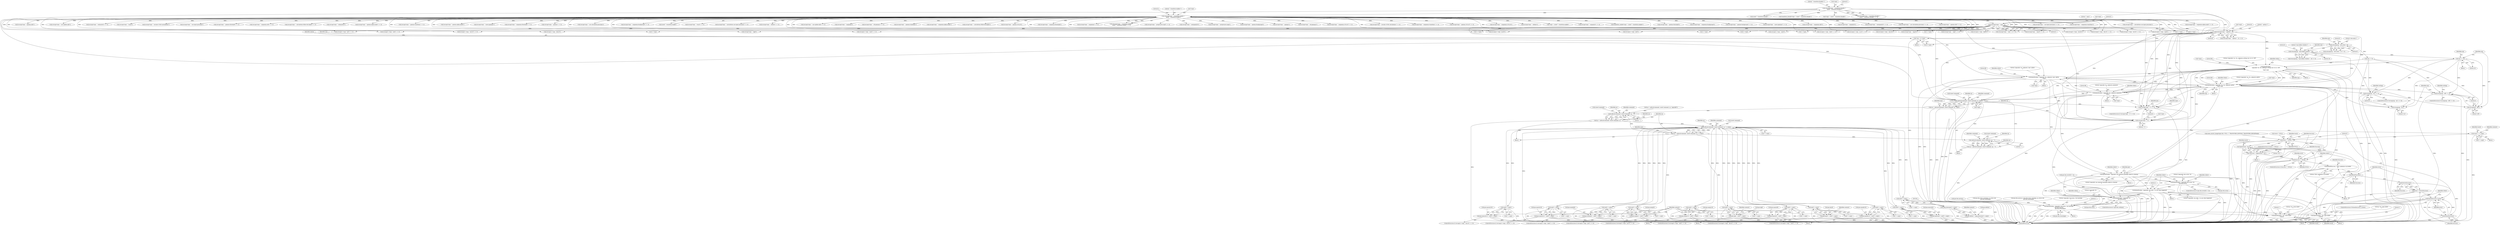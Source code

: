 digraph "0_Android_9d4853418ab2f754c2b63e091c29c5529b8b86ca_94@pointer" {
"1001334" [label="(Call,arg += 19)"];
"1001325" [label="(Call,strncmp(arg, \"max-inflate-window:\", 19))"];
"1001310" [label="(Call,strncmp(arg, \"arm-neon:\", 9))"];
"1001294" [label="(Call,*arg = 9+*argv)"];
"1001286" [label="(Call,strncmp(*argv, \"--option=\", 9))"];
"1001073" [label="(Call,strncmp(*argv, \"--max\", 5))"];
"1000582" [label="(Call,strncmp(*argv, \"--transform-enable=\",\n sizeof \"--transform-enable\"))"];
"1000560" [label="(Call,strncmp(*argv, \"--transform-disable=\",\n sizeof \"--transform-disable\"))"];
"1001348" [label="(Call,strcmp(arg, \"off\") == 0)"];
"1001349" [label="(Call,strcmp(arg, \"off\"))"];
"1001358" [label="(Call,strcmp(arg, \"on\") == 0)"];
"1001359" [label="(Call,strcmp(arg, \"on\"))"];
"1001368" [label="(Call,fprintf(stderr,\n \"pngvalid: %s: %s: unknown setting (use 'on' or 'off')\n\",\n *argv, arg))"];
"1000373" [label="(Call,strcmp(*argv, \"-v\") == 0)"];
"1000374" [label="(Call,strcmp(*argv, \"-v\"))"];
"1001227" [label="(Call,fprintf(stderr, \"pngvalid: %s: unknown 'max' option\n\", *argv))"];
"1001339" [label="(Call,fprintf(stderr, \"pngvalid: %s: %s: unknown option\n\", *argv, arg))"];
"1001409" [label="(Call,fprintf(stderr, \"pngvalid: %s: unknown argument\n\", *argv))"];
"1001429" [label="(Call,safecat(command, sizeof command, cp, *argv))"];
"1001427" [label="(Call,cp = safecat(command, sizeof command, cp, *argv))"];
"1000356" [label="(Call,safecat(command, sizeof command, cp, \" \"))"];
"1000354" [label="(Call,cp = safecat(command, sizeof command, cp, \" \"))"];
"1000364" [label="(Call,safecat(command, sizeof command, cp, *++argv))"];
"1000362" [label="(Call,cp = safecat(command, sizeof command, cp, *++argv))"];
"1001421" [label="(Call,safecat(command, sizeof command, cp, \" \"))"];
"1001419" [label="(Call,cp = safecat(command, sizeof command, cp, \" \"))"];
"1001035" [label="(Call,atoi(*++argv))"];
"1001033" [label="(Call,(png_byte)atoi(*++argv))"];
"1001029" [label="(Call,pm.sbitlow = (png_byte)atoi(*++argv))"];
"1001058" [label="(Call,touch = *++argv)"];
"1001791" [label="(Call,touch != NULL)"];
"1001798" [label="(Call,fopen(touch, \"wt\"))"];
"1001796" [label="(Call,*fsuccess = fopen(touch, \"wt\"))"];
"1001802" [label="(Call,fsuccess != NULL)"];
"1001810" [label="(Call,fprintf(fsuccess, \"PNG validation succeeded\n\"))"];
"1001813" [label="(Call,fflush(fsuccess))"];
"1001817" [label="(Call,ferror(fsuccess))"];
"1001815" [label="(Call,error = ferror(fsuccess))"];
"1001820" [label="(Call,fclose(fsuccess) || error)"];
"1001821" [label="(Call,fclose(fsuccess))"];
"1001825" [label="(Call,fprintf(stderr, \"%s: write failed\n\", touch))"];
"1001833" [label="(Call,fprintf(stderr, \"%s: open failed\n\", touch))"];
"1001095" [label="(Call,atof(*++argv))"];
"1001091" [label="(Call,pm.maxabs8 = atof(*++argv))"];
"1001113" [label="(Call,atof(*++argv))"];
"1001109" [label="(Call,pm.maxabs16 = atof(*++argv))"];
"1001131" [label="(Call,atof(*++argv))"];
"1001127" [label="(Call,pm.maxcalc8 = atof(*++argv))"];
"1001149" [label="(Call,atof(*++argv))"];
"1001145" [label="(Call,pm.maxcalc16 = atof(*++argv))"];
"1001167" [label="(Call,atof(*++argv))"];
"1001163" [label="(Call,pm.maxout8 = atof(*++argv))"];
"1001185" [label="(Call,atof(*++argv))"];
"1001181" [label="(Call,pm.maxout16 = atof(*++argv))"];
"1001203" [label="(Call,atof(*++argv))"];
"1001199" [label="(Call,pm.maxpc8 = atof(*++argv))"];
"1001221" [label="(Call,atof(*++argv))"];
"1001217" [label="(Call,pm.maxpc16 = atof(*++argv))"];
"1001253" [label="(Call,atof(*++argv))"];
"1001249" [label="(Call,pm.log8 = atof(*++argv))"];
"1001276" [label="(Call,atof(*++argv))"];
"1001272" [label="(Call,pm.log16 = atof(*++argv))"];
"1001640" [label="(Call,fprintf(stderr, \"pngvalid: test aborted (probably failed in cleanup)\n\"))"];
"1001661" [label="(Call,fprintf(stderr, \"pngvalid: first error: %s\n\", pm.this.error))"];
"1001669" [label="(Call,fprintf(stderr, \"pngvalid: run with -v to see what happened\n\"))"];
"1001767" [label="(Call,fprintf(stderr, \"pngvalid: %s\n\", pm.this.error))"];
"1001775" [label="(Call,fprintf(stderr, \"pngvalid: %d errors, %d warnings\n\", pm.this.nerrors,\n          pm.this.nwarnings))"];
"1000369" [label="(Call,*++argv)"];
"1001431" [label="(Call,sizeof command)"];
"1001671" [label="(Literal,\"pngvalid: run with -v to see what happened\n\")"];
"1001819" [label="(ControlStructure,if (fclose(fsuccess) || error))"];
"1000933" [label="(Call,strcmp(*argv, \"--use-input-precision\") == 0)"];
"1000712" [label="(Call,strcmp(*argv, \"--nogamma-transform\"))"];
"1000960" [label="(Call,strcmp(*argv, \"--calculations-use-input-precision\"))"];
"1001415" [label="(Literal,99)"];
"1001329" [label="(Literal,0)"];
"1001190" [label="(ControlStructure,if (strcmp(5+*argv, \"pc8\") == 0))"];
"1001336" [label="(Literal,19)"];
"1001146" [label="(Call,pm.maxcalc16)"];
"1001412" [label="(Call,*argv)"];
"1000839" [label="(Call,strcmp(*argv, \"--nogamma-alpha-mode\") == 0)"];
"1001661" [label="(Call,fprintf(stderr, \"pngvalid: first error: %s\n\", pm.this.error))"];
"1000588" [label="(Literal,0)"];
"1001193" [label="(Call,5+*argv)"];
"1000725" [label="(Call,strcmp(*argv, \"--gamma-sbit\"))"];
"1001281" [label="(Identifier,catmore)"];
"1001210" [label="(Call,strcmp(5+*argv, \"pc16\"))"];
"1000922" [label="(Call,strcmp(*argv, \"--use-update-info\"))"];
"1001429" [label="(Call,safecat(command, sizeof command, cp, *argv))"];
"1000365" [label="(Identifier,command)"];
"1001362" [label="(Literal,0)"];
"1001433" [label="(Identifier,cp)"];
"1001175" [label="(Call,5+*argv)"];
"1001002" [label="(Call,strcmp(*argv, \"--exhaustive\") == 0)"];
"1001783" [label="(Call,pm.this.nwarnings)"];
"1000564" [label="(Call,sizeof \"--transform-disable\")"];
"1001361" [label="(Literal,\"on\")"];
"1000573" [label="(Call,transform_disable(*argv + sizeof \"--transform-disable\"))"];
"1001434" [label="(Call,*argv)"];
"1001091" [label="(Call,pm.maxabs8 = atof(*++argv))"];
"1001227" [label="(Call,fprintf(stderr, \"pngvalid: %s: unknown 'max' option\n\", *argv))"];
"1001748" [label="(Call,pm.this.treat_warnings_as_errors &&\n       pm.this.nwarnings)"];
"1001311" [label="(Identifier,arg)"];
"1001109" [label="(Call,pm.maxabs16 = atof(*++argv))"];
"1001296" [label="(Call,9+*argv)"];
"1001815" [label="(Call,error = ferror(fsuccess))"];
"1001669" [label="(Call,fprintf(stderr, \"pngvalid: run with -v to see what happened\n\"))"];
"1001049" [label="(Call,strcmp(*argv, \"--touch\"))"];
"1000347" [label="(Identifier,argc)"];
"1001641" [label="(Identifier,stderr)"];
"1000973" [label="(Call,strcmp(*argv, \"--assume-16-bit-calculations\"))"];
"1001226" [label="(Block,)"];
"1001370" [label="(Literal,\"pngvalid: %s: %s: unknown setting (use 'on' or 'off')\n\")"];
"1001796" [label="(Call,*fsuccess = fopen(touch, \"wt\"))"];
"1001813" [label="(Call,fflush(fsuccess))"];
"1000934" [label="(Call,strcmp(*argv, \"--use-input-precision\"))"];
"1001812" [label="(Literal,\"PNG validation succeeded\n\")"];
"1000660" [label="(Call,strcmp(*argv, \"--gamma-threshold\") == 0)"];
"1001342" [label="(Call,*argv)"];
"1001430" [label="(Identifier,command)"];
"1001217" [label="(Call,pm.maxpc16 = atof(*++argv))"];
"1001100" [label="(ControlStructure,if (strcmp(5+*argv, \"abs16\") == 0))"];
"1001663" [label="(Literal,\"pngvalid: first error: %s\n\")"];
"1000743" [label="(Call,strcmp(*argv, \"--nogamma-sbit\") == 0)"];
"1001186" [label="(Call,*++argv)"];
"1000391" [label="(Identifier,argv)"];
"1001181" [label="(Call,pm.maxout16 = atof(*++argv))"];
"1000985" [label="(Call,strcmp(*argv, \"--calculations-follow-bit-depth\") == 0)"];
"1000210" [label="(Call,cp = safecat(command, sizeof command, cp, \"pngvalid\"))"];
"1001421" [label="(Call,safecat(command, sizeof command, cp, \" \"))"];
"1001367" [label="(Block,)"];
"1001163" [label="(Call,pm.maxout8 = atof(*++argv))"];
"1001770" [label="(Call,pm.this.error)"];
"1001003" [label="(Call,strcmp(*argv, \"--exhaustive\"))"];
"1001319" [label="(Call,arg += 9)"];
"1000820" [label="(Call,strcmp(*argv, \"--gamma-alpha-mode\") == 0)"];
"1001799" [label="(Identifier,touch)"];
"1000376" [label="(Identifier,argv)"];
"1001825" [label="(Call,fprintf(stderr, \"%s: write failed\n\", touch))"];
"1001823" [label="(Identifier,error)"];
"1001110" [label="(Call,pm.maxabs16)"];
"1001254" [label="(Call,*++argv)"];
"1001156" [label="(Call,strcmp(5+*argv, \"out8\"))"];
"1000692" [label="(Call,strcmp(*argv, \"--gamma-transform\") == 0)"];
"1001182" [label="(Call,pm.maxout16)"];
"1000382" [label="(Identifier,pm)"];
"1001334" [label="(Call,arg += 19)"];
"1000582" [label="(Call,strncmp(*argv, \"--transform-enable=\",\n sizeof \"--transform-enable\"))"];
"1001074" [label="(Call,*argv)"];
"1001033" [label="(Call,(png_byte)atoi(*++argv))"];
"1001346" [label="(Literal,99)"];
"1000358" [label="(Call,sizeof command)"];
"1000362" [label="(Call,cp = safecat(command, sizeof command, cp, *++argv))"];
"1001832" [label="(Block,)"];
"1001132" [label="(Call,*++argv)"];
"1001816" [label="(Identifier,error)"];
"1001103" [label="(Call,5+*argv)"];
"1000821" [label="(Call,strcmp(*argv, \"--gamma-alpha-mode\"))"];
"1001422" [label="(Identifier,command)"];
"1000879" [label="(Call,strcmp(*argv, \"--more-gammas\"))"];
"1001340" [label="(Identifier,stderr)"];
"1001794" [label="(Block,)"];
"1001057" [label="(Block,)"];
"1000679" [label="(Call,strcmp(*argv, \"--nogamma-threshold\") == 0)"];
"1001821" [label="(Call,fclose(fsuccess))"];
"1001840" [label="(Literal,0)"];
"1000603" [label="(Call,strcmp(*argv, \"--gamma\") == 0)"];
"1001776" [label="(Identifier,stderr)"];
"1001239" [label="(Call,strcmp(*argv, \"--log8\") == 0)"];
"1001114" [label="(Call,*++argv)"];
"1001804" [label="(Identifier,NULL)"];
"1001059" [label="(Identifier,touch)"];
"1001810" [label="(Call,fprintf(fsuccess, \"PNG validation succeeded\n\"))"];
"1001800" [label="(Literal,\"wt\")"];
"1001411" [label="(Literal,\"pngvalid: %s: unknown argument\n\")"];
"1001233" [label="(Literal,99)"];
"1001191" [label="(Call,strcmp(5+*argv, \"pc8\") == 0)"];
"1001185" [label="(Call,atof(*++argv))"];
"1000585" [label="(Literal,\"--transform-enable=\")"];
"1000349" [label="(Block,)"];
"1001814" [label="(Identifier,fsuccess)"];
"1000947" [label="(Call,strcmp(*argv, \"--use-calculation-precision\"))"];
"1000563" [label="(Literal,\"--transform-disable=\")"];
"1001652" [label="(Call,pm.this.error[0] != 0)"];
"1001797" [label="(Identifier,fsuccess)"];
"1001310" [label="(Call,strncmp(arg, \"arm-neon:\", 9))"];
"1001291" [label="(Literal,0)"];
"1001798" [label="(Call,fopen(touch, \"wt\"))"];
"1001647" [label="(Identifier,pm)"];
"1001035" [label="(Call,atoi(*++argv))"];
"1001350" [label="(Identifier,arg)"];
"1001828" [label="(Identifier,touch)"];
"1001325" [label="(Call,strncmp(arg, \"max-inflate-window:\", 19))"];
"1001344" [label="(Identifier,arg)"];
"1001221" [label="(Call,atof(*++argv))"];
"1001119" [label="(Call,strcmp(5+*argv, \"calc8\") == 0)"];
"1001775" [label="(Call,fprintf(stderr, \"pngvalid: %d errors, %d warnings\n\", pm.this.nerrors,\n          pm.this.nwarnings))"];
"1001084" [label="(Call,strcmp(5+*argv, \"abs8\"))"];
"1000561" [label="(Call,*argv)"];
"1001349" [label="(Call,strcmp(arg, \"off\"))"];
"1001131" [label="(Call,atof(*++argv))"];
"1001173" [label="(Call,strcmp(5+*argv, \"out16\") == 0)"];
"1000372" [label="(ControlStructure,if (strcmp(*argv, \"-v\") == 0))"];
"1001651" [label="(ControlStructure,if (pm.this.error[0] != 0))"];
"1000807" [label="(Call,strcmp(*argv, \"--nogamma-background\") == 0)"];
"1001408" [label="(Block,)"];
"1001835" [label="(Literal,\"%s: open failed\n\")"];
"1001276" [label="(Call,atof(*++argv))"];
"1000586" [label="(Call,sizeof \"--transform-enable\")"];
"1001127" [label="(Call,pm.maxcalc8 = atof(*++argv))"];
"1001048" [label="(Call,strcmp(*argv, \"--touch\") == 0)"];
"1000959" [label="(Call,strcmp(*argv, \"--calculations-use-input-precision\") == 0)"];
"1001650" [label="(Block,)"];
"1001060" [label="(Call,*++argv)"];
"1001145" [label="(Call,pm.maxcalc16 = atof(*++argv))"];
"1001327" [label="(Literal,\"max-inflate-window:\")"];
"1000583" [label="(Call,*argv)"];
"1001120" [label="(Call,strcmp(5+*argv, \"calc8\"))"];
"1001272" [label="(Call,pm.log16 = atof(*++argv))"];
"1001019" [label="(Call,strcmp(*argv, \"--sbitlow\") == 0)"];
"1001273" [label="(Call,pm.log16)"];
"1000360" [label="(Identifier,cp)"];
"1000378" [label="(Literal,0)"];
"1001324" [label="(Call,strncmp(arg, \"max-inflate-window:\", 19) == 0)"];
"1001352" [label="(Literal,0)"];
"1001218" [label="(Call,pm.maxpc16)"];
"1001670" [label="(Identifier,stderr)"];
"1000158" [label="(Call,touch = NULL)"];
"1001314" [label="(Literal,0)"];
"1001095" [label="(Call,atof(*++argv))"];
"1001118" [label="(ControlStructure,if (strcmp(5+*argv, \"calc8\") == 0))"];
"1001822" [label="(Identifier,fsuccess)"];
"1001102" [label="(Call,strcmp(5+*argv, \"abs16\"))"];
"1000357" [label="(Identifier,command)"];
"1001036" [label="(Call,*++argv)"];
"1001792" [label="(Identifier,touch)"];
"1000363" [label="(Identifier,cp)"];
"1000374" [label="(Call,strcmp(*argv, \"-v\"))"];
"1001263" [label="(Call,strcmp(*argv, \"--log16\"))"];
"1001208" [label="(ControlStructure,if (strcmp(5+*argv, \"pc16\") == 0))"];
"1001309" [label="(Call,strncmp(arg, \"arm-neon:\", 9) == 0)"];
"1001137" [label="(Call,strcmp(5+*argv, \"calc16\") == 0)"];
"1001834" [label="(Identifier,stderr)"];
"1000921" [label="(Call,strcmp(*argv, \"--use-update-info\") == 0)"];
"1001222" [label="(Call,*++argv)"];
"1000648" [label="(Call,strcmp(*argv, \"--nogamma\"))"];
"1000891" [label="(Call,strcmp(*argv, \"--all-gammas\") == 0)"];
"1001092" [label="(Call,pm.maxabs8)"];
"1001811" [label="(Identifier,fsuccess)"];
"1001826" [label="(Identifier,stderr)"];
"1001271" [label="(Block,)"];
"1001250" [label="(Call,pm.log8)"];
"1001827" [label="(Literal,\"%s: write failed\n\")"];
"1001228" [label="(Identifier,stderr)"];
"1000356" [label="(Call,safecat(command, sizeof command, cp, \" \"))"];
"1000693" [label="(Call,strcmp(*argv, \"--gamma-transform\"))"];
"1000840" [label="(Call,strcmp(*argv, \"--nogamma-alpha-mode\"))"];
"1001085" [label="(Call,5+*argv)"];
"1001368" [label="(Call,fprintf(stderr,\n \"pngvalid: %s: %s: unknown setting (use 'on' or 'off')\n\",\n *argv, arg))"];
"1000986" [label="(Call,strcmp(*argv, \"--calculations-follow-bit-depth\"))"];
"1000757" [label="(Call,strcmp(*argv, \"--gamma-16-to-8\"))"];
"1001078" [label="(Literal,0)"];
"1000354" [label="(Call,cp = safecat(command, sizeof command, cp, \" \"))"];
"1001760" [label="(ControlStructure,if (!pm.this.verbose))"];
"1001354" [label="(Identifier,setting)"];
"1001076" [label="(Literal,\"--max\")"];
"1001200" [label="(Call,pm.maxpc8)"];
"1001347" [label="(ControlStructure,if (strcmp(arg, \"off\") == 0))"];
"1001423" [label="(Call,sizeof command)"];
"1001801" [label="(ControlStructure,if (fsuccess != NULL))"];
"1000377" [label="(Literal,\"-v\")"];
"1001768" [label="(Identifier,stderr)"];
"1001030" [label="(Call,pm.sbitlow)"];
"1001167" [label="(Call,atof(*++argv))"];
"1001742" [label="(Call,pm.this.nerrors || (pm.this.treat_warnings_as_errors &&\n       pm.this.nwarnings))"];
"1001262" [label="(Call,strcmp(*argv, \"--log16\") == 0)"];
"1001073" [label="(Call,strncmp(*argv, \"--max\", 5))"];
"1001203" [label="(Call,atof(*++argv))"];
"1001369" [label="(Identifier,stderr)"];
"1001767" [label="(Call,fprintf(stderr, \"pngvalid: %s\n\", pm.this.error))"];
"1001230" [label="(Call,*argv)"];
"1001083" [label="(Call,strcmp(5+*argv, \"abs8\") == 0)"];
"1001803" [label="(Identifier,fsuccess)"];
"1000680" [label="(Call,strcmp(*argv, \"--nogamma-threshold\"))"];
"1001155" [label="(Call,strcmp(5+*argv, \"out8\") == 0)"];
"1000647" [label="(Call,strcmp(*argv, \"--nogamma\") == 0)"];
"1000581" [label="(Call,strncmp(*argv, \"--transform-enable=\",\n sizeof \"--transform-enable\") == 0)"];
"1000366" [label="(Call,sizeof command)"];
"1000906" [label="(Call,strcmp(*argv, \"--progressive-read\") == 0)"];
"1000866" [label="(Call,strcmp(*argv, \"--noexpand16\"))"];
"1000907" [label="(Call,strcmp(*argv, \"--progressive-read\"))"];
"1000789" [label="(Call,strcmp(*argv, \"--gamma-background\"))"];
"1001290" [label="(Literal,9)"];
"1001072" [label="(Call,strncmp(*argv, \"--max\", 5) == 0)"];
"1001338" [label="(Block,)"];
"1000201" [label="(Call,store_ensure_image(&pm.this, NULL, 2, TRANSFORM_ROWMAX, TRANSFORM_HEIGHTMAX))"];
"1001209" [label="(Call,strcmp(5+*argv, \"pc16\") == 0)"];
"1001805" [label="(Block,)"];
"1000375" [label="(Call,*argv)"];
"1001341" [label="(Literal,\"pngvalid: %s: %s: unknown option\n\")"];
"1001820" [label="(Call,fclose(fsuccess) || error)"];
"1000604" [label="(Call,strcmp(*argv, \"--gamma\"))"];
"1001410" [label="(Identifier,stderr)"];
"1001077" [label="(Literal,5)"];
"1000892" [label="(Call,strcmp(*argv, \"--all-gammas\"))"];
"1001841" [label="(MethodReturn,int)"];
"1000373" [label="(Call,strcmp(*argv, \"-v\") == 0)"];
"1001040" [label="(Identifier,catmore)"];
"1001302" [label="(Identifier,option)"];
"1001157" [label="(Call,5+*argv)"];
"1001082" [label="(ControlStructure,if (strcmp(5+*argv, \"abs8\") == 0))"];
"1001808" [label="(Identifier,error)"];
"1000775" [label="(Call,strcmp(*argv, \"--nogamma-16-to-8\") == 0)"];
"1001360" [label="(Identifier,arg)"];
"1001330" [label="(Block,)"];
"1001199" [label="(Call,pm.maxpc8 = atof(*++argv))"];
"1001769" [label="(Literal,\"pngvalid: %s\n\")"];
"1001240" [label="(Call,strcmp(*argv, \"--log8\"))"];
"1001128" [label="(Call,pm.maxcalc8)"];
"1001426" [label="(Literal,\" \")"];
"1000574" [label="(Call,*argv + sizeof \"--transform-disable\")"];
"1001168" [label="(Call,*++argv)"];
"1000972" [label="(Call,strcmp(*argv, \"--assume-16-bit-calculations\") == 0)"];
"1001313" [label="(Literal,9)"];
"1001759" [label="(Block,)"];
"1000355" [label="(Identifier,cp)"];
"1001154" [label="(ControlStructure,if (strcmp(5+*argv, \"out8\") == 0))"];
"1001028" [label="(Block,)"];
"1001292" [label="(Block,)"];
"1001359" [label="(Call,strcmp(arg, \"on\"))"];
"1001418" [label="(Block,)"];
"1001172" [label="(ControlStructure,if (strcmp(5+*argv, \"out16\") == 0))"];
"1001428" [label="(Identifier,cp)"];
"1001371" [label="(Call,*argv)"];
"1001351" [label="(Literal,\"off\")"];
"1000711" [label="(Call,strcmp(*argv, \"--nogamma-transform\") == 0)"];
"1001294" [label="(Call,*arg = 9+*argv)"];
"1000756" [label="(Call,strcmp(*argv, \"--gamma-16-to-8\") == 0)"];
"1001192" [label="(Call,strcmp(5+*argv, \"pc8\"))"];
"1001289" [label="(Literal,\"--option=\")"];
"1001286" [label="(Call,strncmp(*argv, \"--option=\", 9))"];
"1001357" [label="(ControlStructure,if (strcmp(arg, \"on\") == 0))"];
"1001830" [label="(Literal,1)"];
"1001138" [label="(Call,strcmp(5+*argv, \"calc16\"))"];
"1000776" [label="(Call,strcmp(*argv, \"--nogamma-16-to-8\"))"];
"1001058" [label="(Call,touch = *++argv)"];
"1001258" [label="(Identifier,catmore)"];
"1001020" [label="(Call,strcmp(*argv, \"--sbitlow\"))"];
"1001642" [label="(Literal,\"pngvalid: test aborted (probably failed in cleanup)\n\")"];
"1000596" [label="(Call,*argv + sizeof \"--transform-enable\")"];
"1001335" [label="(Identifier,arg)"];
"1001640" [label="(Call,fprintf(stderr, \"pngvalid: test aborted (probably failed in cleanup)\n\"))"];
"1001312" [label="(Literal,\"arm-neon:\")"];
"1001339" [label="(Call,fprintf(stderr, \"pngvalid: %s: %s: unknown option\n\", *argv, arg))"];
"1001790" [label="(ControlStructure,if (touch != NULL))"];
"1001793" [label="(Identifier,NULL)"];
"1001662" [label="(Identifier,stderr)"];
"1000852" [label="(Call,strcmp(*argv, \"--expand16\") == 0)"];
"1001229" [label="(Literal,\"pngvalid: %s: unknown 'max' option\n\")"];
"1001777" [label="(Literal,\"pngvalid: %d errors, %d warnings\n\")"];
"1001791" [label="(Call,touch != NULL)"];
"1001029" [label="(Call,pm.sbitlow = (png_byte)atoi(*++argv))"];
"1001427" [label="(Call,cp = safecat(command, sizeof command, cp, *argv))"];
"1001113" [label="(Call,atof(*++argv))"];
"1000559" [label="(Call,strncmp(*argv, \"--transform-disable=\",\n sizeof \"--transform-disable\") == 0)"];
"1001096" [label="(Call,*++argv)"];
"1001149" [label="(Call,atof(*++argv))"];
"1001838" [label="(Literal,1)"];
"1000595" [label="(Call,transform_enable(*argv + sizeof \"--transform-enable\"))"];
"1001121" [label="(Call,5+*argv)"];
"1001364" [label="(Identifier,setting)"];
"1000661" [label="(Call,strcmp(*argv, \"--gamma-threshold\"))"];
"1001348" [label="(Call,strcmp(arg, \"off\") == 0)"];
"1001802" [label="(Call,fsuccess != NULL)"];
"1000808" [label="(Call,strcmp(*argv, \"--nogamma-background\"))"];
"1001235" [label="(Identifier,catmore)"];
"1001358" [label="(Call,strcmp(arg, \"on\") == 0)"];
"1001836" [label="(Identifier,touch)"];
"1001419" [label="(Call,cp = safecat(command, sizeof command, cp, \" \"))"];
"1001824" [label="(Block,)"];
"1001425" [label="(Identifier,cp)"];
"1001818" [label="(Identifier,fsuccess)"];
"1000368" [label="(Identifier,cp)"];
"1001373" [label="(Identifier,arg)"];
"1000788" [label="(Call,strcmp(*argv, \"--gamma-background\") == 0)"];
"1001326" [label="(Identifier,arg)"];
"1001664" [label="(Call,pm.this.error)"];
"1001833" [label="(Call,fprintf(stderr, \"%s: open failed\n\", touch))"];
"1000361" [label="(Literal,\" \")"];
"1000364" [label="(Call,safecat(command, sizeof command, cp, *++argv))"];
"1001789" [label="(Literal,1)"];
"1000878" [label="(Call,strcmp(*argv, \"--more-gammas\") == 0)"];
"1001064" [label="(Identifier,catmore)"];
"1001295" [label="(Identifier,arg)"];
"1000566" [label="(Literal,0)"];
"1001817" [label="(Call,ferror(fsuccess))"];
"1001139" [label="(Call,5+*argv)"];
"1000744" [label="(Call,strcmp(*argv, \"--nogamma-sbit\"))"];
"1001164" [label="(Call,pm.maxout8)"];
"1001174" [label="(Call,strcmp(5+*argv, \"out16\"))"];
"1001673" [label="(Literal,1)"];
"1001639" [label="(Block,)"];
"1000853" [label="(Call,strcmp(*argv, \"--expand16\"))"];
"1000865" [label="(Call,strcmp(*argv, \"--noexpand16\") == 0)"];
"1000946" [label="(Call,strcmp(*argv, \"--use-calculation-precision\") == 0)"];
"1000560" [label="(Call,strncmp(*argv, \"--transform-disable=\",\n sizeof \"--transform-disable\"))"];
"1001277" [label="(Call,*++argv)"];
"1001778" [label="(Call,pm.this.nerrors)"];
"1001420" [label="(Identifier,cp)"];
"1001328" [label="(Literal,19)"];
"1001150" [label="(Call,*++argv)"];
"1001409" [label="(Call,fprintf(stderr, \"pngvalid: %s: unknown argument\n\", *argv))"];
"1001285" [label="(Call,strncmp(*argv, \"--option=\", 9) == 0)"];
"1001253" [label="(Call,atof(*++argv))"];
"1001248" [label="(Block,)"];
"1001211" [label="(Call,5+*argv)"];
"1001249" [label="(Call,pm.log8 = atof(*++argv))"];
"1001375" [label="(Literal,99)"];
"1001204" [label="(Call,*++argv)"];
"1001136" [label="(ControlStructure,if (strcmp(5+*argv, \"calc16\") == 0))"];
"1001287" [label="(Call,*argv)"];
"1000724" [label="(Call,strcmp(*argv, \"--gamma-sbit\") == 0)"];
"1001101" [label="(Call,strcmp(5+*argv, \"abs16\") == 0)"];
"1001334" -> "1001330"  [label="AST: "];
"1001334" -> "1001336"  [label="CFG: "];
"1001335" -> "1001334"  [label="AST: "];
"1001336" -> "1001334"  [label="AST: "];
"1001350" -> "1001334"  [label="CFG: "];
"1001325" -> "1001334"  [label="DDG: "];
"1001334" -> "1001348"  [label="DDG: "];
"1001334" -> "1001349"  [label="DDG: "];
"1001334" -> "1001358"  [label="DDG: "];
"1001334" -> "1001359"  [label="DDG: "];
"1001334" -> "1001368"  [label="DDG: "];
"1001325" -> "1001324"  [label="AST: "];
"1001325" -> "1001328"  [label="CFG: "];
"1001326" -> "1001325"  [label="AST: "];
"1001327" -> "1001325"  [label="AST: "];
"1001328" -> "1001325"  [label="AST: "];
"1001329" -> "1001325"  [label="CFG: "];
"1001325" -> "1001324"  [label="DDG: "];
"1001325" -> "1001324"  [label="DDG: "];
"1001325" -> "1001324"  [label="DDG: "];
"1001310" -> "1001325"  [label="DDG: "];
"1001325" -> "1001339"  [label="DDG: "];
"1001310" -> "1001309"  [label="AST: "];
"1001310" -> "1001313"  [label="CFG: "];
"1001311" -> "1001310"  [label="AST: "];
"1001312" -> "1001310"  [label="AST: "];
"1001313" -> "1001310"  [label="AST: "];
"1001314" -> "1001310"  [label="CFG: "];
"1001310" -> "1001309"  [label="DDG: "];
"1001310" -> "1001309"  [label="DDG: "];
"1001310" -> "1001309"  [label="DDG: "];
"1001294" -> "1001310"  [label="DDG: "];
"1001310" -> "1001319"  [label="DDG: "];
"1001294" -> "1001292"  [label="AST: "];
"1001294" -> "1001296"  [label="CFG: "];
"1001295" -> "1001294"  [label="AST: "];
"1001296" -> "1001294"  [label="AST: "];
"1001302" -> "1001294"  [label="CFG: "];
"1001294" -> "1001841"  [label="DDG: "];
"1001286" -> "1001294"  [label="DDG: "];
"1001286" -> "1001285"  [label="AST: "];
"1001286" -> "1001290"  [label="CFG: "];
"1001287" -> "1001286"  [label="AST: "];
"1001289" -> "1001286"  [label="AST: "];
"1001290" -> "1001286"  [label="AST: "];
"1001291" -> "1001286"  [label="CFG: "];
"1001286" -> "1000373"  [label="DDG: "];
"1001286" -> "1000374"  [label="DDG: "];
"1001286" -> "1001285"  [label="DDG: "];
"1001286" -> "1001285"  [label="DDG: "];
"1001286" -> "1001285"  [label="DDG: "];
"1001073" -> "1001286"  [label="DDG: "];
"1000582" -> "1001286"  [label="DDG: "];
"1001286" -> "1001296"  [label="DDG: "];
"1001286" -> "1001339"  [label="DDG: "];
"1001286" -> "1001368"  [label="DDG: "];
"1001286" -> "1001409"  [label="DDG: "];
"1001286" -> "1001429"  [label="DDG: "];
"1001073" -> "1001072"  [label="AST: "];
"1001073" -> "1001077"  [label="CFG: "];
"1001074" -> "1001073"  [label="AST: "];
"1001076" -> "1001073"  [label="AST: "];
"1001077" -> "1001073"  [label="AST: "];
"1001078" -> "1001073"  [label="CFG: "];
"1001073" -> "1000373"  [label="DDG: "];
"1001073" -> "1000374"  [label="DDG: "];
"1001073" -> "1001072"  [label="DDG: "];
"1001073" -> "1001072"  [label="DDG: "];
"1001073" -> "1001072"  [label="DDG: "];
"1000582" -> "1001073"  [label="DDG: "];
"1001073" -> "1001083"  [label="DDG: "];
"1001073" -> "1001084"  [label="DDG: "];
"1001073" -> "1001085"  [label="DDG: "];
"1001073" -> "1001101"  [label="DDG: "];
"1001073" -> "1001102"  [label="DDG: "];
"1001073" -> "1001103"  [label="DDG: "];
"1001073" -> "1001119"  [label="DDG: "];
"1001073" -> "1001120"  [label="DDG: "];
"1001073" -> "1001121"  [label="DDG: "];
"1001073" -> "1001137"  [label="DDG: "];
"1001073" -> "1001138"  [label="DDG: "];
"1001073" -> "1001139"  [label="DDG: "];
"1001073" -> "1001155"  [label="DDG: "];
"1001073" -> "1001156"  [label="DDG: "];
"1001073" -> "1001157"  [label="DDG: "];
"1001073" -> "1001173"  [label="DDG: "];
"1001073" -> "1001174"  [label="DDG: "];
"1001073" -> "1001175"  [label="DDG: "];
"1001073" -> "1001191"  [label="DDG: "];
"1001073" -> "1001192"  [label="DDG: "];
"1001073" -> "1001193"  [label="DDG: "];
"1001073" -> "1001209"  [label="DDG: "];
"1001073" -> "1001210"  [label="DDG: "];
"1001073" -> "1001211"  [label="DDG: "];
"1001073" -> "1001227"  [label="DDG: "];
"1001073" -> "1001239"  [label="DDG: "];
"1001073" -> "1001240"  [label="DDG: "];
"1001073" -> "1001262"  [label="DDG: "];
"1001073" -> "1001263"  [label="DDG: "];
"1001073" -> "1001429"  [label="DDG: "];
"1000582" -> "1000581"  [label="AST: "];
"1000582" -> "1000586"  [label="CFG: "];
"1000583" -> "1000582"  [label="AST: "];
"1000585" -> "1000582"  [label="AST: "];
"1000586" -> "1000582"  [label="AST: "];
"1000588" -> "1000582"  [label="CFG: "];
"1000582" -> "1000373"  [label="DDG: "];
"1000582" -> "1000374"  [label="DDG: "];
"1000582" -> "1000581"  [label="DDG: "];
"1000582" -> "1000581"  [label="DDG: "];
"1000560" -> "1000582"  [label="DDG: "];
"1000582" -> "1000595"  [label="DDG: "];
"1000582" -> "1000596"  [label="DDG: "];
"1000582" -> "1000603"  [label="DDG: "];
"1000582" -> "1000604"  [label="DDG: "];
"1000582" -> "1000647"  [label="DDG: "];
"1000582" -> "1000648"  [label="DDG: "];
"1000582" -> "1000660"  [label="DDG: "];
"1000582" -> "1000661"  [label="DDG: "];
"1000582" -> "1000679"  [label="DDG: "];
"1000582" -> "1000680"  [label="DDG: "];
"1000582" -> "1000692"  [label="DDG: "];
"1000582" -> "1000693"  [label="DDG: "];
"1000582" -> "1000711"  [label="DDG: "];
"1000582" -> "1000712"  [label="DDG: "];
"1000582" -> "1000724"  [label="DDG: "];
"1000582" -> "1000725"  [label="DDG: "];
"1000582" -> "1000743"  [label="DDG: "];
"1000582" -> "1000744"  [label="DDG: "];
"1000582" -> "1000756"  [label="DDG: "];
"1000582" -> "1000757"  [label="DDG: "];
"1000582" -> "1000775"  [label="DDG: "];
"1000582" -> "1000776"  [label="DDG: "];
"1000582" -> "1000788"  [label="DDG: "];
"1000582" -> "1000789"  [label="DDG: "];
"1000582" -> "1000807"  [label="DDG: "];
"1000582" -> "1000808"  [label="DDG: "];
"1000582" -> "1000820"  [label="DDG: "];
"1000582" -> "1000821"  [label="DDG: "];
"1000582" -> "1000839"  [label="DDG: "];
"1000582" -> "1000840"  [label="DDG: "];
"1000582" -> "1000852"  [label="DDG: "];
"1000582" -> "1000853"  [label="DDG: "];
"1000582" -> "1000865"  [label="DDG: "];
"1000582" -> "1000866"  [label="DDG: "];
"1000582" -> "1000878"  [label="DDG: "];
"1000582" -> "1000879"  [label="DDG: "];
"1000582" -> "1000891"  [label="DDG: "];
"1000582" -> "1000892"  [label="DDG: "];
"1000582" -> "1000906"  [label="DDG: "];
"1000582" -> "1000907"  [label="DDG: "];
"1000582" -> "1000921"  [label="DDG: "];
"1000582" -> "1000922"  [label="DDG: "];
"1000582" -> "1000933"  [label="DDG: "];
"1000582" -> "1000934"  [label="DDG: "];
"1000582" -> "1000946"  [label="DDG: "];
"1000582" -> "1000947"  [label="DDG: "];
"1000582" -> "1000959"  [label="DDG: "];
"1000582" -> "1000960"  [label="DDG: "];
"1000582" -> "1000972"  [label="DDG: "];
"1000582" -> "1000973"  [label="DDG: "];
"1000582" -> "1000985"  [label="DDG: "];
"1000582" -> "1000986"  [label="DDG: "];
"1000582" -> "1001002"  [label="DDG: "];
"1000582" -> "1001003"  [label="DDG: "];
"1000582" -> "1001019"  [label="DDG: "];
"1000582" -> "1001020"  [label="DDG: "];
"1000582" -> "1001048"  [label="DDG: "];
"1000582" -> "1001049"  [label="DDG: "];
"1000582" -> "1001083"  [label="DDG: "];
"1000582" -> "1001084"  [label="DDG: "];
"1000582" -> "1001085"  [label="DDG: "];
"1000582" -> "1001101"  [label="DDG: "];
"1000582" -> "1001102"  [label="DDG: "];
"1000582" -> "1001103"  [label="DDG: "];
"1000582" -> "1001119"  [label="DDG: "];
"1000582" -> "1001120"  [label="DDG: "];
"1000582" -> "1001121"  [label="DDG: "];
"1000582" -> "1001137"  [label="DDG: "];
"1000582" -> "1001138"  [label="DDG: "];
"1000582" -> "1001139"  [label="DDG: "];
"1000582" -> "1001155"  [label="DDG: "];
"1000582" -> "1001156"  [label="DDG: "];
"1000582" -> "1001157"  [label="DDG: "];
"1000582" -> "1001173"  [label="DDG: "];
"1000582" -> "1001174"  [label="DDG: "];
"1000582" -> "1001175"  [label="DDG: "];
"1000582" -> "1001191"  [label="DDG: "];
"1000582" -> "1001192"  [label="DDG: "];
"1000582" -> "1001193"  [label="DDG: "];
"1000582" -> "1001209"  [label="DDG: "];
"1000582" -> "1001210"  [label="DDG: "];
"1000582" -> "1001211"  [label="DDG: "];
"1000582" -> "1001227"  [label="DDG: "];
"1000582" -> "1001239"  [label="DDG: "];
"1000582" -> "1001240"  [label="DDG: "];
"1000582" -> "1001262"  [label="DDG: "];
"1000582" -> "1001263"  [label="DDG: "];
"1000582" -> "1001429"  [label="DDG: "];
"1000560" -> "1000559"  [label="AST: "];
"1000560" -> "1000564"  [label="CFG: "];
"1000561" -> "1000560"  [label="AST: "];
"1000563" -> "1000560"  [label="AST: "];
"1000564" -> "1000560"  [label="AST: "];
"1000566" -> "1000560"  [label="CFG: "];
"1000560" -> "1000373"  [label="DDG: "];
"1000560" -> "1000374"  [label="DDG: "];
"1000560" -> "1000559"  [label="DDG: "];
"1000560" -> "1000559"  [label="DDG: "];
"1000560" -> "1000573"  [label="DDG: "];
"1000560" -> "1000574"  [label="DDG: "];
"1000560" -> "1001429"  [label="DDG: "];
"1001348" -> "1001347"  [label="AST: "];
"1001348" -> "1001352"  [label="CFG: "];
"1001349" -> "1001348"  [label="AST: "];
"1001352" -> "1001348"  [label="AST: "];
"1001354" -> "1001348"  [label="CFG: "];
"1001360" -> "1001348"  [label="CFG: "];
"1001348" -> "1001841"  [label="DDG: "];
"1001348" -> "1001841"  [label="DDG: "];
"1001319" -> "1001348"  [label="DDG: "];
"1001339" -> "1001348"  [label="DDG: "];
"1001349" -> "1001351"  [label="CFG: "];
"1001350" -> "1001349"  [label="AST: "];
"1001351" -> "1001349"  [label="AST: "];
"1001352" -> "1001349"  [label="CFG: "];
"1001349" -> "1001841"  [label="DDG: "];
"1001319" -> "1001349"  [label="DDG: "];
"1001339" -> "1001349"  [label="DDG: "];
"1001358" -> "1001357"  [label="AST: "];
"1001358" -> "1001362"  [label="CFG: "];
"1001359" -> "1001358"  [label="AST: "];
"1001362" -> "1001358"  [label="AST: "];
"1001364" -> "1001358"  [label="CFG: "];
"1001369" -> "1001358"  [label="CFG: "];
"1001358" -> "1001841"  [label="DDG: "];
"1001358" -> "1001841"  [label="DDG: "];
"1001319" -> "1001358"  [label="DDG: "];
"1001339" -> "1001358"  [label="DDG: "];
"1001359" -> "1001361"  [label="CFG: "];
"1001360" -> "1001359"  [label="AST: "];
"1001361" -> "1001359"  [label="AST: "];
"1001362" -> "1001359"  [label="CFG: "];
"1001359" -> "1001841"  [label="DDG: "];
"1001319" -> "1001359"  [label="DDG: "];
"1001339" -> "1001359"  [label="DDG: "];
"1001368" -> "1001367"  [label="AST: "];
"1001368" -> "1001373"  [label="CFG: "];
"1001369" -> "1001368"  [label="AST: "];
"1001370" -> "1001368"  [label="AST: "];
"1001371" -> "1001368"  [label="AST: "];
"1001373" -> "1001368"  [label="AST: "];
"1001375" -> "1001368"  [label="CFG: "];
"1001368" -> "1001841"  [label="DDG: "];
"1001368" -> "1001841"  [label="DDG: "];
"1001368" -> "1001841"  [label="DDG: "];
"1001368" -> "1000373"  [label="DDG: "];
"1001368" -> "1000374"  [label="DDG: "];
"1001368" -> "1001227"  [label="DDG: "];
"1001368" -> "1001339"  [label="DDG: "];
"1001409" -> "1001368"  [label="DDG: "];
"1001227" -> "1001368"  [label="DDG: "];
"1001339" -> "1001368"  [label="DDG: "];
"1001339" -> "1001368"  [label="DDG: "];
"1001339" -> "1001368"  [label="DDG: "];
"1001319" -> "1001368"  [label="DDG: "];
"1001368" -> "1001409"  [label="DDG: "];
"1001368" -> "1001429"  [label="DDG: "];
"1001368" -> "1001640"  [label="DDG: "];
"1000373" -> "1000372"  [label="AST: "];
"1000373" -> "1000378"  [label="CFG: "];
"1000374" -> "1000373"  [label="AST: "];
"1000378" -> "1000373"  [label="AST: "];
"1000382" -> "1000373"  [label="CFG: "];
"1000391" -> "1000373"  [label="CFG: "];
"1000373" -> "1001841"  [label="DDG: "];
"1000373" -> "1001841"  [label="DDG: "];
"1001339" -> "1000373"  [label="DDG: "];
"1001227" -> "1000373"  [label="DDG: "];
"1001409" -> "1000373"  [label="DDG: "];
"1001429" -> "1000373"  [label="DDG: "];
"1000374" -> "1000377"  [label="CFG: "];
"1000375" -> "1000374"  [label="AST: "];
"1000377" -> "1000374"  [label="AST: "];
"1000378" -> "1000374"  [label="CFG: "];
"1000374" -> "1001841"  [label="DDG: "];
"1001339" -> "1000374"  [label="DDG: "];
"1001227" -> "1000374"  [label="DDG: "];
"1001409" -> "1000374"  [label="DDG: "];
"1001429" -> "1000374"  [label="DDG: "];
"1001227" -> "1001226"  [label="AST: "];
"1001227" -> "1001230"  [label="CFG: "];
"1001228" -> "1001227"  [label="AST: "];
"1001229" -> "1001227"  [label="AST: "];
"1001230" -> "1001227"  [label="AST: "];
"1001233" -> "1001227"  [label="CFG: "];
"1001227" -> "1001841"  [label="DDG: "];
"1001227" -> "1001841"  [label="DDG: "];
"1001409" -> "1001227"  [label="DDG: "];
"1001339" -> "1001227"  [label="DDG: "];
"1001227" -> "1001339"  [label="DDG: "];
"1001227" -> "1001409"  [label="DDG: "];
"1001227" -> "1001429"  [label="DDG: "];
"1001227" -> "1001640"  [label="DDG: "];
"1001339" -> "1001338"  [label="AST: "];
"1001339" -> "1001344"  [label="CFG: "];
"1001340" -> "1001339"  [label="AST: "];
"1001341" -> "1001339"  [label="AST: "];
"1001342" -> "1001339"  [label="AST: "];
"1001344" -> "1001339"  [label="AST: "];
"1001346" -> "1001339"  [label="CFG: "];
"1001339" -> "1001841"  [label="DDG: "];
"1001339" -> "1001841"  [label="DDG: "];
"1001409" -> "1001339"  [label="DDG: "];
"1001339" -> "1001409"  [label="DDG: "];
"1001339" -> "1001429"  [label="DDG: "];
"1001339" -> "1001640"  [label="DDG: "];
"1001409" -> "1001408"  [label="AST: "];
"1001409" -> "1001412"  [label="CFG: "];
"1001410" -> "1001409"  [label="AST: "];
"1001411" -> "1001409"  [label="AST: "];
"1001412" -> "1001409"  [label="AST: "];
"1001415" -> "1001409"  [label="CFG: "];
"1001409" -> "1001841"  [label="DDG: "];
"1001409" -> "1001841"  [label="DDG: "];
"1001409" -> "1001429"  [label="DDG: "];
"1001409" -> "1001640"  [label="DDG: "];
"1001429" -> "1001427"  [label="AST: "];
"1001429" -> "1001434"  [label="CFG: "];
"1001430" -> "1001429"  [label="AST: "];
"1001431" -> "1001429"  [label="AST: "];
"1001433" -> "1001429"  [label="AST: "];
"1001434" -> "1001429"  [label="AST: "];
"1001427" -> "1001429"  [label="CFG: "];
"1001429" -> "1001841"  [label="DDG: "];
"1001429" -> "1001841"  [label="DDG: "];
"1001429" -> "1001427"  [label="DDG: "];
"1001429" -> "1001427"  [label="DDG: "];
"1001429" -> "1001427"  [label="DDG: "];
"1001419" -> "1001429"  [label="DDG: "];
"1001427" -> "1001418"  [label="AST: "];
"1001428" -> "1001427"  [label="AST: "];
"1000347" -> "1001427"  [label="CFG: "];
"1001427" -> "1001841"  [label="DDG: "];
"1001427" -> "1001841"  [label="DDG: "];
"1001427" -> "1000356"  [label="DDG: "];
"1000356" -> "1000354"  [label="AST: "];
"1000356" -> "1000361"  [label="CFG: "];
"1000357" -> "1000356"  [label="AST: "];
"1000358" -> "1000356"  [label="AST: "];
"1000360" -> "1000356"  [label="AST: "];
"1000361" -> "1000356"  [label="AST: "];
"1000354" -> "1000356"  [label="CFG: "];
"1000356" -> "1000354"  [label="DDG: "];
"1000356" -> "1000354"  [label="DDG: "];
"1000356" -> "1000354"  [label="DDG: "];
"1000210" -> "1000356"  [label="DDG: "];
"1000362" -> "1000356"  [label="DDG: "];
"1000354" -> "1000349"  [label="AST: "];
"1000355" -> "1000354"  [label="AST: "];
"1000363" -> "1000354"  [label="CFG: "];
"1000354" -> "1001841"  [label="DDG: "];
"1000354" -> "1000364"  [label="DDG: "];
"1000364" -> "1000362"  [label="AST: "];
"1000364" -> "1000369"  [label="CFG: "];
"1000365" -> "1000364"  [label="AST: "];
"1000366" -> "1000364"  [label="AST: "];
"1000368" -> "1000364"  [label="AST: "];
"1000369" -> "1000364"  [label="AST: "];
"1000362" -> "1000364"  [label="CFG: "];
"1000364" -> "1001841"  [label="DDG: "];
"1000364" -> "1001841"  [label="DDG: "];
"1000364" -> "1000362"  [label="DDG: "];
"1000364" -> "1000362"  [label="DDG: "];
"1000364" -> "1000362"  [label="DDG: "];
"1001185" -> "1000364"  [label="DDG: "];
"1001113" -> "1000364"  [label="DDG: "];
"1001253" -> "1000364"  [label="DDG: "];
"1001149" -> "1000364"  [label="DDG: "];
"1001203" -> "1000364"  [label="DDG: "];
"1001167" -> "1000364"  [label="DDG: "];
"1001131" -> "1000364"  [label="DDG: "];
"1001276" -> "1000364"  [label="DDG: "];
"1001035" -> "1000364"  [label="DDG: "];
"1001221" -> "1000364"  [label="DDG: "];
"1001095" -> "1000364"  [label="DDG: "];
"1000364" -> "1001035"  [label="DDG: "];
"1000364" -> "1001058"  [label="DDG: "];
"1000364" -> "1001095"  [label="DDG: "];
"1000364" -> "1001113"  [label="DDG: "];
"1000364" -> "1001131"  [label="DDG: "];
"1000364" -> "1001149"  [label="DDG: "];
"1000364" -> "1001167"  [label="DDG: "];
"1000364" -> "1001185"  [label="DDG: "];
"1000364" -> "1001203"  [label="DDG: "];
"1000364" -> "1001221"  [label="DDG: "];
"1000364" -> "1001253"  [label="DDG: "];
"1000364" -> "1001276"  [label="DDG: "];
"1000362" -> "1000349"  [label="AST: "];
"1000363" -> "1000362"  [label="AST: "];
"1000376" -> "1000362"  [label="CFG: "];
"1000362" -> "1001841"  [label="DDG: "];
"1000362" -> "1001841"  [label="DDG: "];
"1000362" -> "1001421"  [label="DDG: "];
"1001421" -> "1001419"  [label="AST: "];
"1001421" -> "1001426"  [label="CFG: "];
"1001422" -> "1001421"  [label="AST: "];
"1001423" -> "1001421"  [label="AST: "];
"1001425" -> "1001421"  [label="AST: "];
"1001426" -> "1001421"  [label="AST: "];
"1001419" -> "1001421"  [label="CFG: "];
"1001421" -> "1001419"  [label="DDG: "];
"1001421" -> "1001419"  [label="DDG: "];
"1001421" -> "1001419"  [label="DDG: "];
"1001419" -> "1001418"  [label="AST: "];
"1001420" -> "1001419"  [label="AST: "];
"1001428" -> "1001419"  [label="CFG: "];
"1001419" -> "1001841"  [label="DDG: "];
"1001035" -> "1001033"  [label="AST: "];
"1001035" -> "1001036"  [label="CFG: "];
"1001036" -> "1001035"  [label="AST: "];
"1001033" -> "1001035"  [label="CFG: "];
"1001035" -> "1001841"  [label="DDG: "];
"1001035" -> "1001033"  [label="DDG: "];
"1001033" -> "1001029"  [label="AST: "];
"1001034" -> "1001033"  [label="AST: "];
"1001029" -> "1001033"  [label="CFG: "];
"1001033" -> "1001841"  [label="DDG: "];
"1001033" -> "1001029"  [label="DDG: "];
"1001029" -> "1001028"  [label="AST: "];
"1001030" -> "1001029"  [label="AST: "];
"1001040" -> "1001029"  [label="CFG: "];
"1001029" -> "1001841"  [label="DDG: "];
"1001029" -> "1001841"  [label="DDG: "];
"1001058" -> "1001057"  [label="AST: "];
"1001058" -> "1001060"  [label="CFG: "];
"1001059" -> "1001058"  [label="AST: "];
"1001060" -> "1001058"  [label="AST: "];
"1001064" -> "1001058"  [label="CFG: "];
"1001058" -> "1001841"  [label="DDG: "];
"1001058" -> "1001791"  [label="DDG: "];
"1001791" -> "1001790"  [label="AST: "];
"1001791" -> "1001793"  [label="CFG: "];
"1001792" -> "1001791"  [label="AST: "];
"1001793" -> "1001791"  [label="AST: "];
"1001797" -> "1001791"  [label="CFG: "];
"1001840" -> "1001791"  [label="CFG: "];
"1001791" -> "1001841"  [label="DDG: "];
"1001791" -> "1001841"  [label="DDG: "];
"1001791" -> "1001841"  [label="DDG: "];
"1000158" -> "1001791"  [label="DDG: "];
"1000201" -> "1001791"  [label="DDG: "];
"1001791" -> "1001798"  [label="DDG: "];
"1001791" -> "1001802"  [label="DDG: "];
"1001798" -> "1001796"  [label="AST: "];
"1001798" -> "1001800"  [label="CFG: "];
"1001799" -> "1001798"  [label="AST: "];
"1001800" -> "1001798"  [label="AST: "];
"1001796" -> "1001798"  [label="CFG: "];
"1001798" -> "1001841"  [label="DDG: "];
"1001798" -> "1001796"  [label="DDG: "];
"1001798" -> "1001796"  [label="DDG: "];
"1001798" -> "1001825"  [label="DDG: "];
"1001798" -> "1001833"  [label="DDG: "];
"1001796" -> "1001794"  [label="AST: "];
"1001797" -> "1001796"  [label="AST: "];
"1001803" -> "1001796"  [label="CFG: "];
"1001796" -> "1001841"  [label="DDG: "];
"1001796" -> "1001802"  [label="DDG: "];
"1001802" -> "1001801"  [label="AST: "];
"1001802" -> "1001804"  [label="CFG: "];
"1001803" -> "1001802"  [label="AST: "];
"1001804" -> "1001802"  [label="AST: "];
"1001808" -> "1001802"  [label="CFG: "];
"1001834" -> "1001802"  [label="CFG: "];
"1001802" -> "1001841"  [label="DDG: "];
"1001802" -> "1001841"  [label="DDG: "];
"1001802" -> "1001841"  [label="DDG: "];
"1001802" -> "1001810"  [label="DDG: "];
"1001810" -> "1001805"  [label="AST: "];
"1001810" -> "1001812"  [label="CFG: "];
"1001811" -> "1001810"  [label="AST: "];
"1001812" -> "1001810"  [label="AST: "];
"1001814" -> "1001810"  [label="CFG: "];
"1001810" -> "1001841"  [label="DDG: "];
"1001810" -> "1001813"  [label="DDG: "];
"1001813" -> "1001805"  [label="AST: "];
"1001813" -> "1001814"  [label="CFG: "];
"1001814" -> "1001813"  [label="AST: "];
"1001816" -> "1001813"  [label="CFG: "];
"1001813" -> "1001841"  [label="DDG: "];
"1001813" -> "1001817"  [label="DDG: "];
"1001817" -> "1001815"  [label="AST: "];
"1001817" -> "1001818"  [label="CFG: "];
"1001818" -> "1001817"  [label="AST: "];
"1001815" -> "1001817"  [label="CFG: "];
"1001817" -> "1001815"  [label="DDG: "];
"1001817" -> "1001821"  [label="DDG: "];
"1001815" -> "1001805"  [label="AST: "];
"1001816" -> "1001815"  [label="AST: "];
"1001822" -> "1001815"  [label="CFG: "];
"1001815" -> "1001841"  [label="DDG: "];
"1001815" -> "1001820"  [label="DDG: "];
"1001820" -> "1001819"  [label="AST: "];
"1001820" -> "1001821"  [label="CFG: "];
"1001820" -> "1001823"  [label="CFG: "];
"1001821" -> "1001820"  [label="AST: "];
"1001823" -> "1001820"  [label="AST: "];
"1001826" -> "1001820"  [label="CFG: "];
"1001840" -> "1001820"  [label="CFG: "];
"1001820" -> "1001841"  [label="DDG: "];
"1001820" -> "1001841"  [label="DDG: "];
"1001820" -> "1001841"  [label="DDG: "];
"1001821" -> "1001820"  [label="DDG: "];
"1001821" -> "1001822"  [label="CFG: "];
"1001822" -> "1001821"  [label="AST: "];
"1001823" -> "1001821"  [label="CFG: "];
"1001821" -> "1001841"  [label="DDG: "];
"1001825" -> "1001824"  [label="AST: "];
"1001825" -> "1001828"  [label="CFG: "];
"1001826" -> "1001825"  [label="AST: "];
"1001827" -> "1001825"  [label="AST: "];
"1001828" -> "1001825"  [label="AST: "];
"1001830" -> "1001825"  [label="CFG: "];
"1001825" -> "1001841"  [label="DDG: "];
"1001825" -> "1001841"  [label="DDG: "];
"1001825" -> "1001841"  [label="DDG: "];
"1001669" -> "1001825"  [label="DDG: "];
"1001640" -> "1001825"  [label="DDG: "];
"1001775" -> "1001825"  [label="DDG: "];
"1001833" -> "1001832"  [label="AST: "];
"1001833" -> "1001836"  [label="CFG: "];
"1001834" -> "1001833"  [label="AST: "];
"1001835" -> "1001833"  [label="AST: "];
"1001836" -> "1001833"  [label="AST: "];
"1001838" -> "1001833"  [label="CFG: "];
"1001833" -> "1001841"  [label="DDG: "];
"1001833" -> "1001841"  [label="DDG: "];
"1001833" -> "1001841"  [label="DDG: "];
"1001669" -> "1001833"  [label="DDG: "];
"1001640" -> "1001833"  [label="DDG: "];
"1001775" -> "1001833"  [label="DDG: "];
"1001095" -> "1001091"  [label="AST: "];
"1001095" -> "1001096"  [label="CFG: "];
"1001096" -> "1001095"  [label="AST: "];
"1001091" -> "1001095"  [label="CFG: "];
"1001095" -> "1001841"  [label="DDG: "];
"1001095" -> "1001091"  [label="DDG: "];
"1001091" -> "1001082"  [label="AST: "];
"1001092" -> "1001091"  [label="AST: "];
"1001235" -> "1001091"  [label="CFG: "];
"1001091" -> "1001841"  [label="DDG: "];
"1001091" -> "1001841"  [label="DDG: "];
"1001113" -> "1001109"  [label="AST: "];
"1001113" -> "1001114"  [label="CFG: "];
"1001114" -> "1001113"  [label="AST: "];
"1001109" -> "1001113"  [label="CFG: "];
"1001113" -> "1001841"  [label="DDG: "];
"1001113" -> "1001109"  [label="DDG: "];
"1001109" -> "1001100"  [label="AST: "];
"1001110" -> "1001109"  [label="AST: "];
"1001235" -> "1001109"  [label="CFG: "];
"1001109" -> "1001841"  [label="DDG: "];
"1001109" -> "1001841"  [label="DDG: "];
"1001131" -> "1001127"  [label="AST: "];
"1001131" -> "1001132"  [label="CFG: "];
"1001132" -> "1001131"  [label="AST: "];
"1001127" -> "1001131"  [label="CFG: "];
"1001131" -> "1001841"  [label="DDG: "];
"1001131" -> "1001127"  [label="DDG: "];
"1001127" -> "1001118"  [label="AST: "];
"1001128" -> "1001127"  [label="AST: "];
"1001235" -> "1001127"  [label="CFG: "];
"1001127" -> "1001841"  [label="DDG: "];
"1001127" -> "1001841"  [label="DDG: "];
"1001149" -> "1001145"  [label="AST: "];
"1001149" -> "1001150"  [label="CFG: "];
"1001150" -> "1001149"  [label="AST: "];
"1001145" -> "1001149"  [label="CFG: "];
"1001149" -> "1001841"  [label="DDG: "];
"1001149" -> "1001145"  [label="DDG: "];
"1001145" -> "1001136"  [label="AST: "];
"1001146" -> "1001145"  [label="AST: "];
"1001235" -> "1001145"  [label="CFG: "];
"1001145" -> "1001841"  [label="DDG: "];
"1001145" -> "1001841"  [label="DDG: "];
"1001167" -> "1001163"  [label="AST: "];
"1001167" -> "1001168"  [label="CFG: "];
"1001168" -> "1001167"  [label="AST: "];
"1001163" -> "1001167"  [label="CFG: "];
"1001167" -> "1001841"  [label="DDG: "];
"1001167" -> "1001163"  [label="DDG: "];
"1001163" -> "1001154"  [label="AST: "];
"1001164" -> "1001163"  [label="AST: "];
"1001235" -> "1001163"  [label="CFG: "];
"1001163" -> "1001841"  [label="DDG: "];
"1001163" -> "1001841"  [label="DDG: "];
"1001185" -> "1001181"  [label="AST: "];
"1001185" -> "1001186"  [label="CFG: "];
"1001186" -> "1001185"  [label="AST: "];
"1001181" -> "1001185"  [label="CFG: "];
"1001185" -> "1001841"  [label="DDG: "];
"1001185" -> "1001181"  [label="DDG: "];
"1001181" -> "1001172"  [label="AST: "];
"1001182" -> "1001181"  [label="AST: "];
"1001235" -> "1001181"  [label="CFG: "];
"1001181" -> "1001841"  [label="DDG: "];
"1001181" -> "1001841"  [label="DDG: "];
"1001203" -> "1001199"  [label="AST: "];
"1001203" -> "1001204"  [label="CFG: "];
"1001204" -> "1001203"  [label="AST: "];
"1001199" -> "1001203"  [label="CFG: "];
"1001203" -> "1001841"  [label="DDG: "];
"1001203" -> "1001199"  [label="DDG: "];
"1001199" -> "1001190"  [label="AST: "];
"1001200" -> "1001199"  [label="AST: "];
"1001235" -> "1001199"  [label="CFG: "];
"1001199" -> "1001841"  [label="DDG: "];
"1001199" -> "1001841"  [label="DDG: "];
"1001221" -> "1001217"  [label="AST: "];
"1001221" -> "1001222"  [label="CFG: "];
"1001222" -> "1001221"  [label="AST: "];
"1001217" -> "1001221"  [label="CFG: "];
"1001221" -> "1001841"  [label="DDG: "];
"1001221" -> "1001217"  [label="DDG: "];
"1001217" -> "1001208"  [label="AST: "];
"1001218" -> "1001217"  [label="AST: "];
"1001235" -> "1001217"  [label="CFG: "];
"1001217" -> "1001841"  [label="DDG: "];
"1001217" -> "1001841"  [label="DDG: "];
"1001253" -> "1001249"  [label="AST: "];
"1001253" -> "1001254"  [label="CFG: "];
"1001254" -> "1001253"  [label="AST: "];
"1001249" -> "1001253"  [label="CFG: "];
"1001253" -> "1001841"  [label="DDG: "];
"1001253" -> "1001249"  [label="DDG: "];
"1001249" -> "1001248"  [label="AST: "];
"1001250" -> "1001249"  [label="AST: "];
"1001258" -> "1001249"  [label="CFG: "];
"1001249" -> "1001841"  [label="DDG: "];
"1001249" -> "1001841"  [label="DDG: "];
"1001276" -> "1001272"  [label="AST: "];
"1001276" -> "1001277"  [label="CFG: "];
"1001277" -> "1001276"  [label="AST: "];
"1001272" -> "1001276"  [label="CFG: "];
"1001276" -> "1001841"  [label="DDG: "];
"1001276" -> "1001272"  [label="DDG: "];
"1001272" -> "1001271"  [label="AST: "];
"1001273" -> "1001272"  [label="AST: "];
"1001281" -> "1001272"  [label="CFG: "];
"1001272" -> "1001841"  [label="DDG: "];
"1001272" -> "1001841"  [label="DDG: "];
"1001640" -> "1001639"  [label="AST: "];
"1001640" -> "1001642"  [label="CFG: "];
"1001641" -> "1001640"  [label="AST: "];
"1001642" -> "1001640"  [label="AST: "];
"1001647" -> "1001640"  [label="CFG: "];
"1001640" -> "1001841"  [label="DDG: "];
"1001640" -> "1001841"  [label="DDG: "];
"1001640" -> "1001661"  [label="DDG: "];
"1001640" -> "1001669"  [label="DDG: "];
"1001640" -> "1001767"  [label="DDG: "];
"1001640" -> "1001775"  [label="DDG: "];
"1001661" -> "1001651"  [label="AST: "];
"1001661" -> "1001664"  [label="CFG: "];
"1001662" -> "1001661"  [label="AST: "];
"1001663" -> "1001661"  [label="AST: "];
"1001664" -> "1001661"  [label="AST: "];
"1001670" -> "1001661"  [label="CFG: "];
"1001661" -> "1001841"  [label="DDG: "];
"1001661" -> "1001841"  [label="DDG: "];
"1001652" -> "1001661"  [label="DDG: "];
"1001661" -> "1001669"  [label="DDG: "];
"1001661" -> "1001767"  [label="DDG: "];
"1001669" -> "1001650"  [label="AST: "];
"1001669" -> "1001671"  [label="CFG: "];
"1001670" -> "1001669"  [label="AST: "];
"1001671" -> "1001669"  [label="AST: "];
"1001673" -> "1001669"  [label="CFG: "];
"1001669" -> "1001841"  [label="DDG: "];
"1001669" -> "1001841"  [label="DDG: "];
"1001669" -> "1001767"  [label="DDG: "];
"1001669" -> "1001775"  [label="DDG: "];
"1001767" -> "1001760"  [label="AST: "];
"1001767" -> "1001770"  [label="CFG: "];
"1001768" -> "1001767"  [label="AST: "];
"1001769" -> "1001767"  [label="AST: "];
"1001770" -> "1001767"  [label="AST: "];
"1001776" -> "1001767"  [label="CFG: "];
"1001767" -> "1001841"  [label="DDG: "];
"1001767" -> "1001841"  [label="DDG: "];
"1001652" -> "1001767"  [label="DDG: "];
"1001767" -> "1001775"  [label="DDG: "];
"1001775" -> "1001759"  [label="AST: "];
"1001775" -> "1001783"  [label="CFG: "];
"1001776" -> "1001775"  [label="AST: "];
"1001777" -> "1001775"  [label="AST: "];
"1001778" -> "1001775"  [label="AST: "];
"1001783" -> "1001775"  [label="AST: "];
"1001789" -> "1001775"  [label="CFG: "];
"1001775" -> "1001841"  [label="DDG: "];
"1001775" -> "1001841"  [label="DDG: "];
"1001775" -> "1001841"  [label="DDG: "];
"1001775" -> "1001841"  [label="DDG: "];
"1001742" -> "1001775"  [label="DDG: "];
"1001748" -> "1001775"  [label="DDG: "];
}
